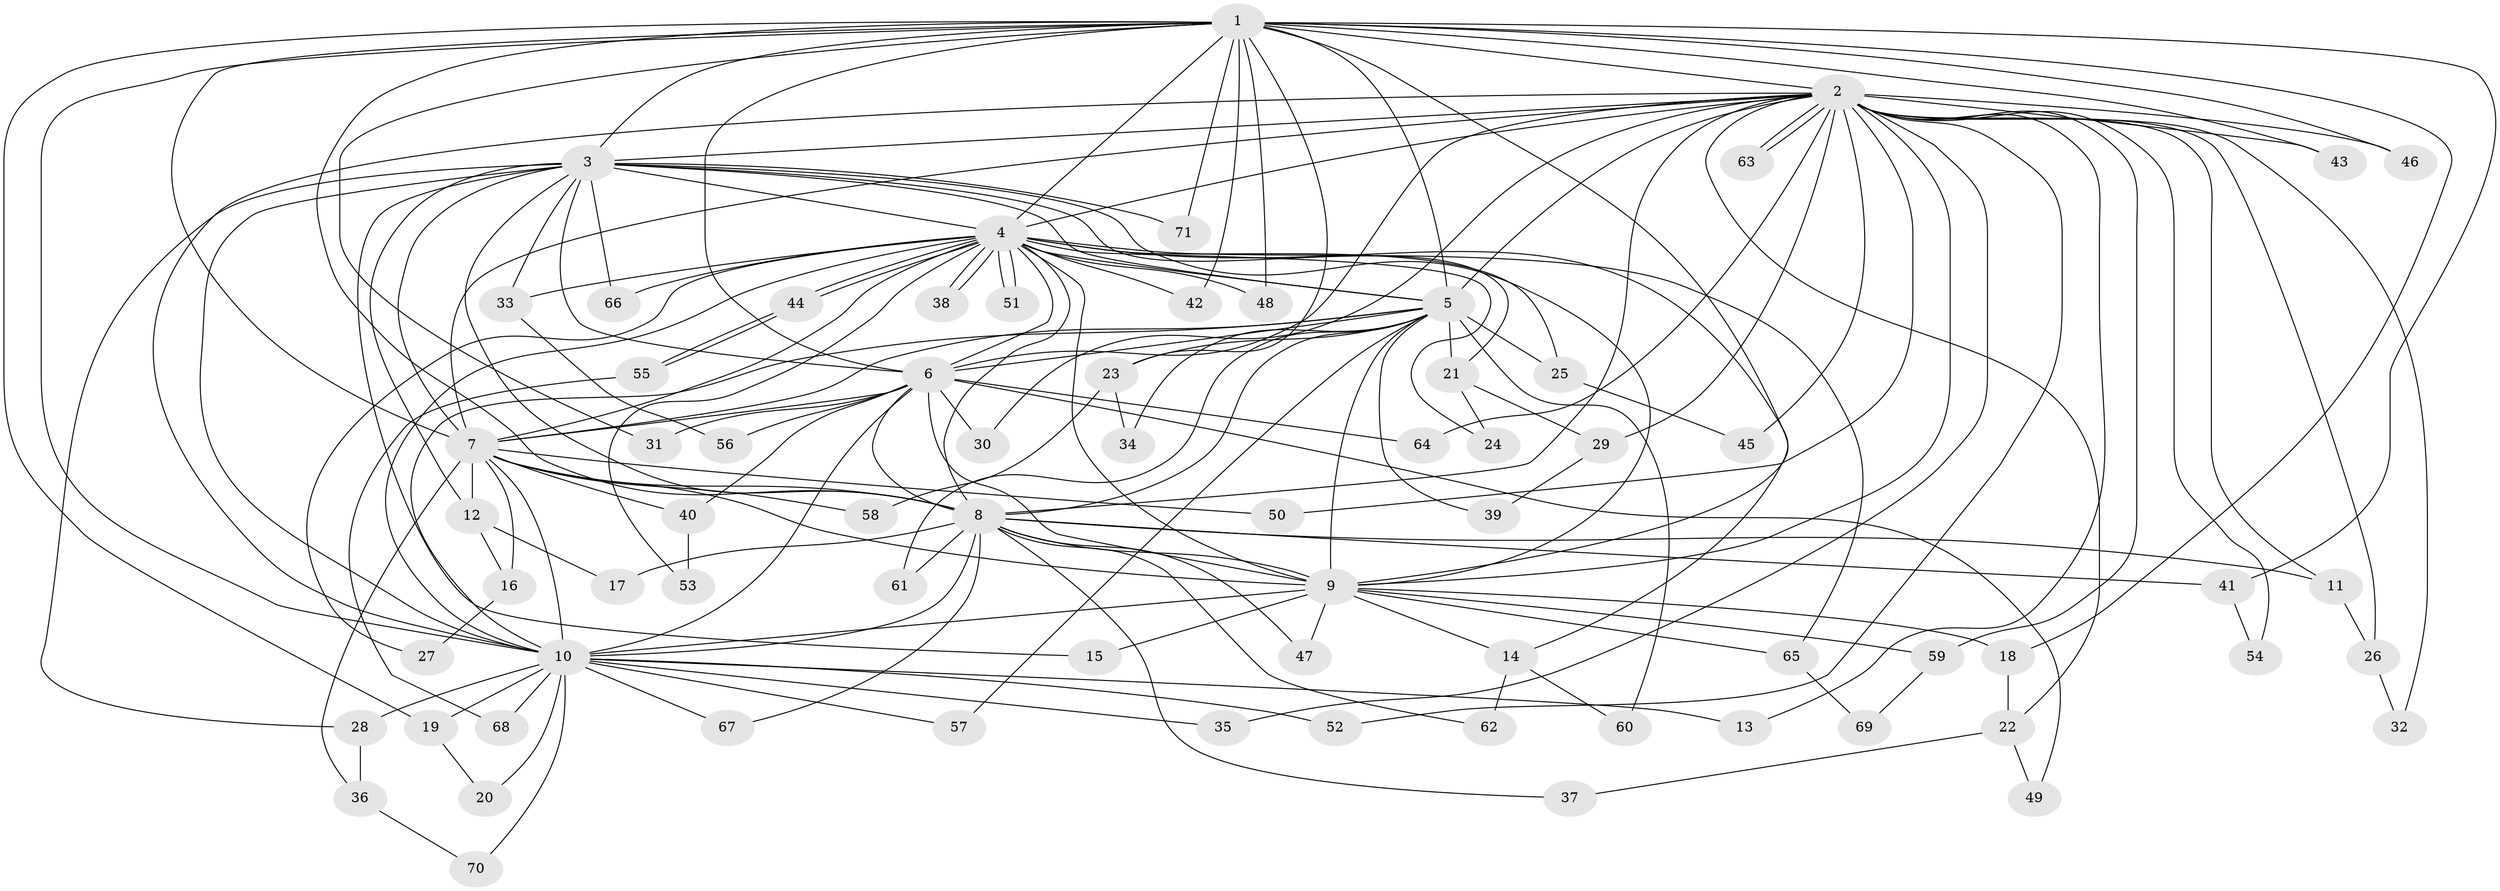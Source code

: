 // Generated by graph-tools (version 1.1) at 2025/01/03/09/25 03:01:31]
// undirected, 71 vertices, 167 edges
graph export_dot {
graph [start="1"]
  node [color=gray90,style=filled];
  1;
  2;
  3;
  4;
  5;
  6;
  7;
  8;
  9;
  10;
  11;
  12;
  13;
  14;
  15;
  16;
  17;
  18;
  19;
  20;
  21;
  22;
  23;
  24;
  25;
  26;
  27;
  28;
  29;
  30;
  31;
  32;
  33;
  34;
  35;
  36;
  37;
  38;
  39;
  40;
  41;
  42;
  43;
  44;
  45;
  46;
  47;
  48;
  49;
  50;
  51;
  52;
  53;
  54;
  55;
  56;
  57;
  58;
  59;
  60;
  61;
  62;
  63;
  64;
  65;
  66;
  67;
  68;
  69;
  70;
  71;
  1 -- 2;
  1 -- 3;
  1 -- 4;
  1 -- 5;
  1 -- 6;
  1 -- 7;
  1 -- 8;
  1 -- 9;
  1 -- 10;
  1 -- 18;
  1 -- 19;
  1 -- 23;
  1 -- 31;
  1 -- 41;
  1 -- 42;
  1 -- 43;
  1 -- 46;
  1 -- 48;
  1 -- 71;
  2 -- 3;
  2 -- 4;
  2 -- 5;
  2 -- 6;
  2 -- 7;
  2 -- 8;
  2 -- 9;
  2 -- 10;
  2 -- 11;
  2 -- 13;
  2 -- 22;
  2 -- 26;
  2 -- 29;
  2 -- 30;
  2 -- 32;
  2 -- 35;
  2 -- 43;
  2 -- 45;
  2 -- 46;
  2 -- 50;
  2 -- 52;
  2 -- 54;
  2 -- 59;
  2 -- 63;
  2 -- 63;
  2 -- 64;
  3 -- 4;
  3 -- 5;
  3 -- 6;
  3 -- 7;
  3 -- 8;
  3 -- 9;
  3 -- 10;
  3 -- 12;
  3 -- 15;
  3 -- 21;
  3 -- 28;
  3 -- 33;
  3 -- 66;
  3 -- 71;
  4 -- 5;
  4 -- 6;
  4 -- 7;
  4 -- 8;
  4 -- 9;
  4 -- 10;
  4 -- 14;
  4 -- 24;
  4 -- 25;
  4 -- 27;
  4 -- 33;
  4 -- 38;
  4 -- 38;
  4 -- 42;
  4 -- 44;
  4 -- 44;
  4 -- 48;
  4 -- 51;
  4 -- 51;
  4 -- 53;
  4 -- 65;
  4 -- 66;
  5 -- 6;
  5 -- 7;
  5 -- 8;
  5 -- 9;
  5 -- 10;
  5 -- 21;
  5 -- 23;
  5 -- 25;
  5 -- 34;
  5 -- 39;
  5 -- 57;
  5 -- 60;
  5 -- 61;
  6 -- 7;
  6 -- 8;
  6 -- 9;
  6 -- 10;
  6 -- 30;
  6 -- 31;
  6 -- 40;
  6 -- 49;
  6 -- 56;
  6 -- 64;
  7 -- 8;
  7 -- 9;
  7 -- 10;
  7 -- 12;
  7 -- 16;
  7 -- 36;
  7 -- 40;
  7 -- 50;
  7 -- 58;
  8 -- 9;
  8 -- 10;
  8 -- 11;
  8 -- 17;
  8 -- 37;
  8 -- 41;
  8 -- 47;
  8 -- 61;
  8 -- 62;
  8 -- 67;
  9 -- 10;
  9 -- 14;
  9 -- 15;
  9 -- 18;
  9 -- 47;
  9 -- 59;
  9 -- 65;
  10 -- 13;
  10 -- 19;
  10 -- 20;
  10 -- 28;
  10 -- 35;
  10 -- 52;
  10 -- 57;
  10 -- 67;
  10 -- 68;
  10 -- 70;
  11 -- 26;
  12 -- 16;
  12 -- 17;
  14 -- 60;
  14 -- 62;
  16 -- 27;
  18 -- 22;
  19 -- 20;
  21 -- 24;
  21 -- 29;
  22 -- 37;
  22 -- 49;
  23 -- 34;
  23 -- 58;
  25 -- 45;
  26 -- 32;
  28 -- 36;
  29 -- 39;
  33 -- 56;
  36 -- 70;
  40 -- 53;
  41 -- 54;
  44 -- 55;
  44 -- 55;
  55 -- 68;
  59 -- 69;
  65 -- 69;
}
